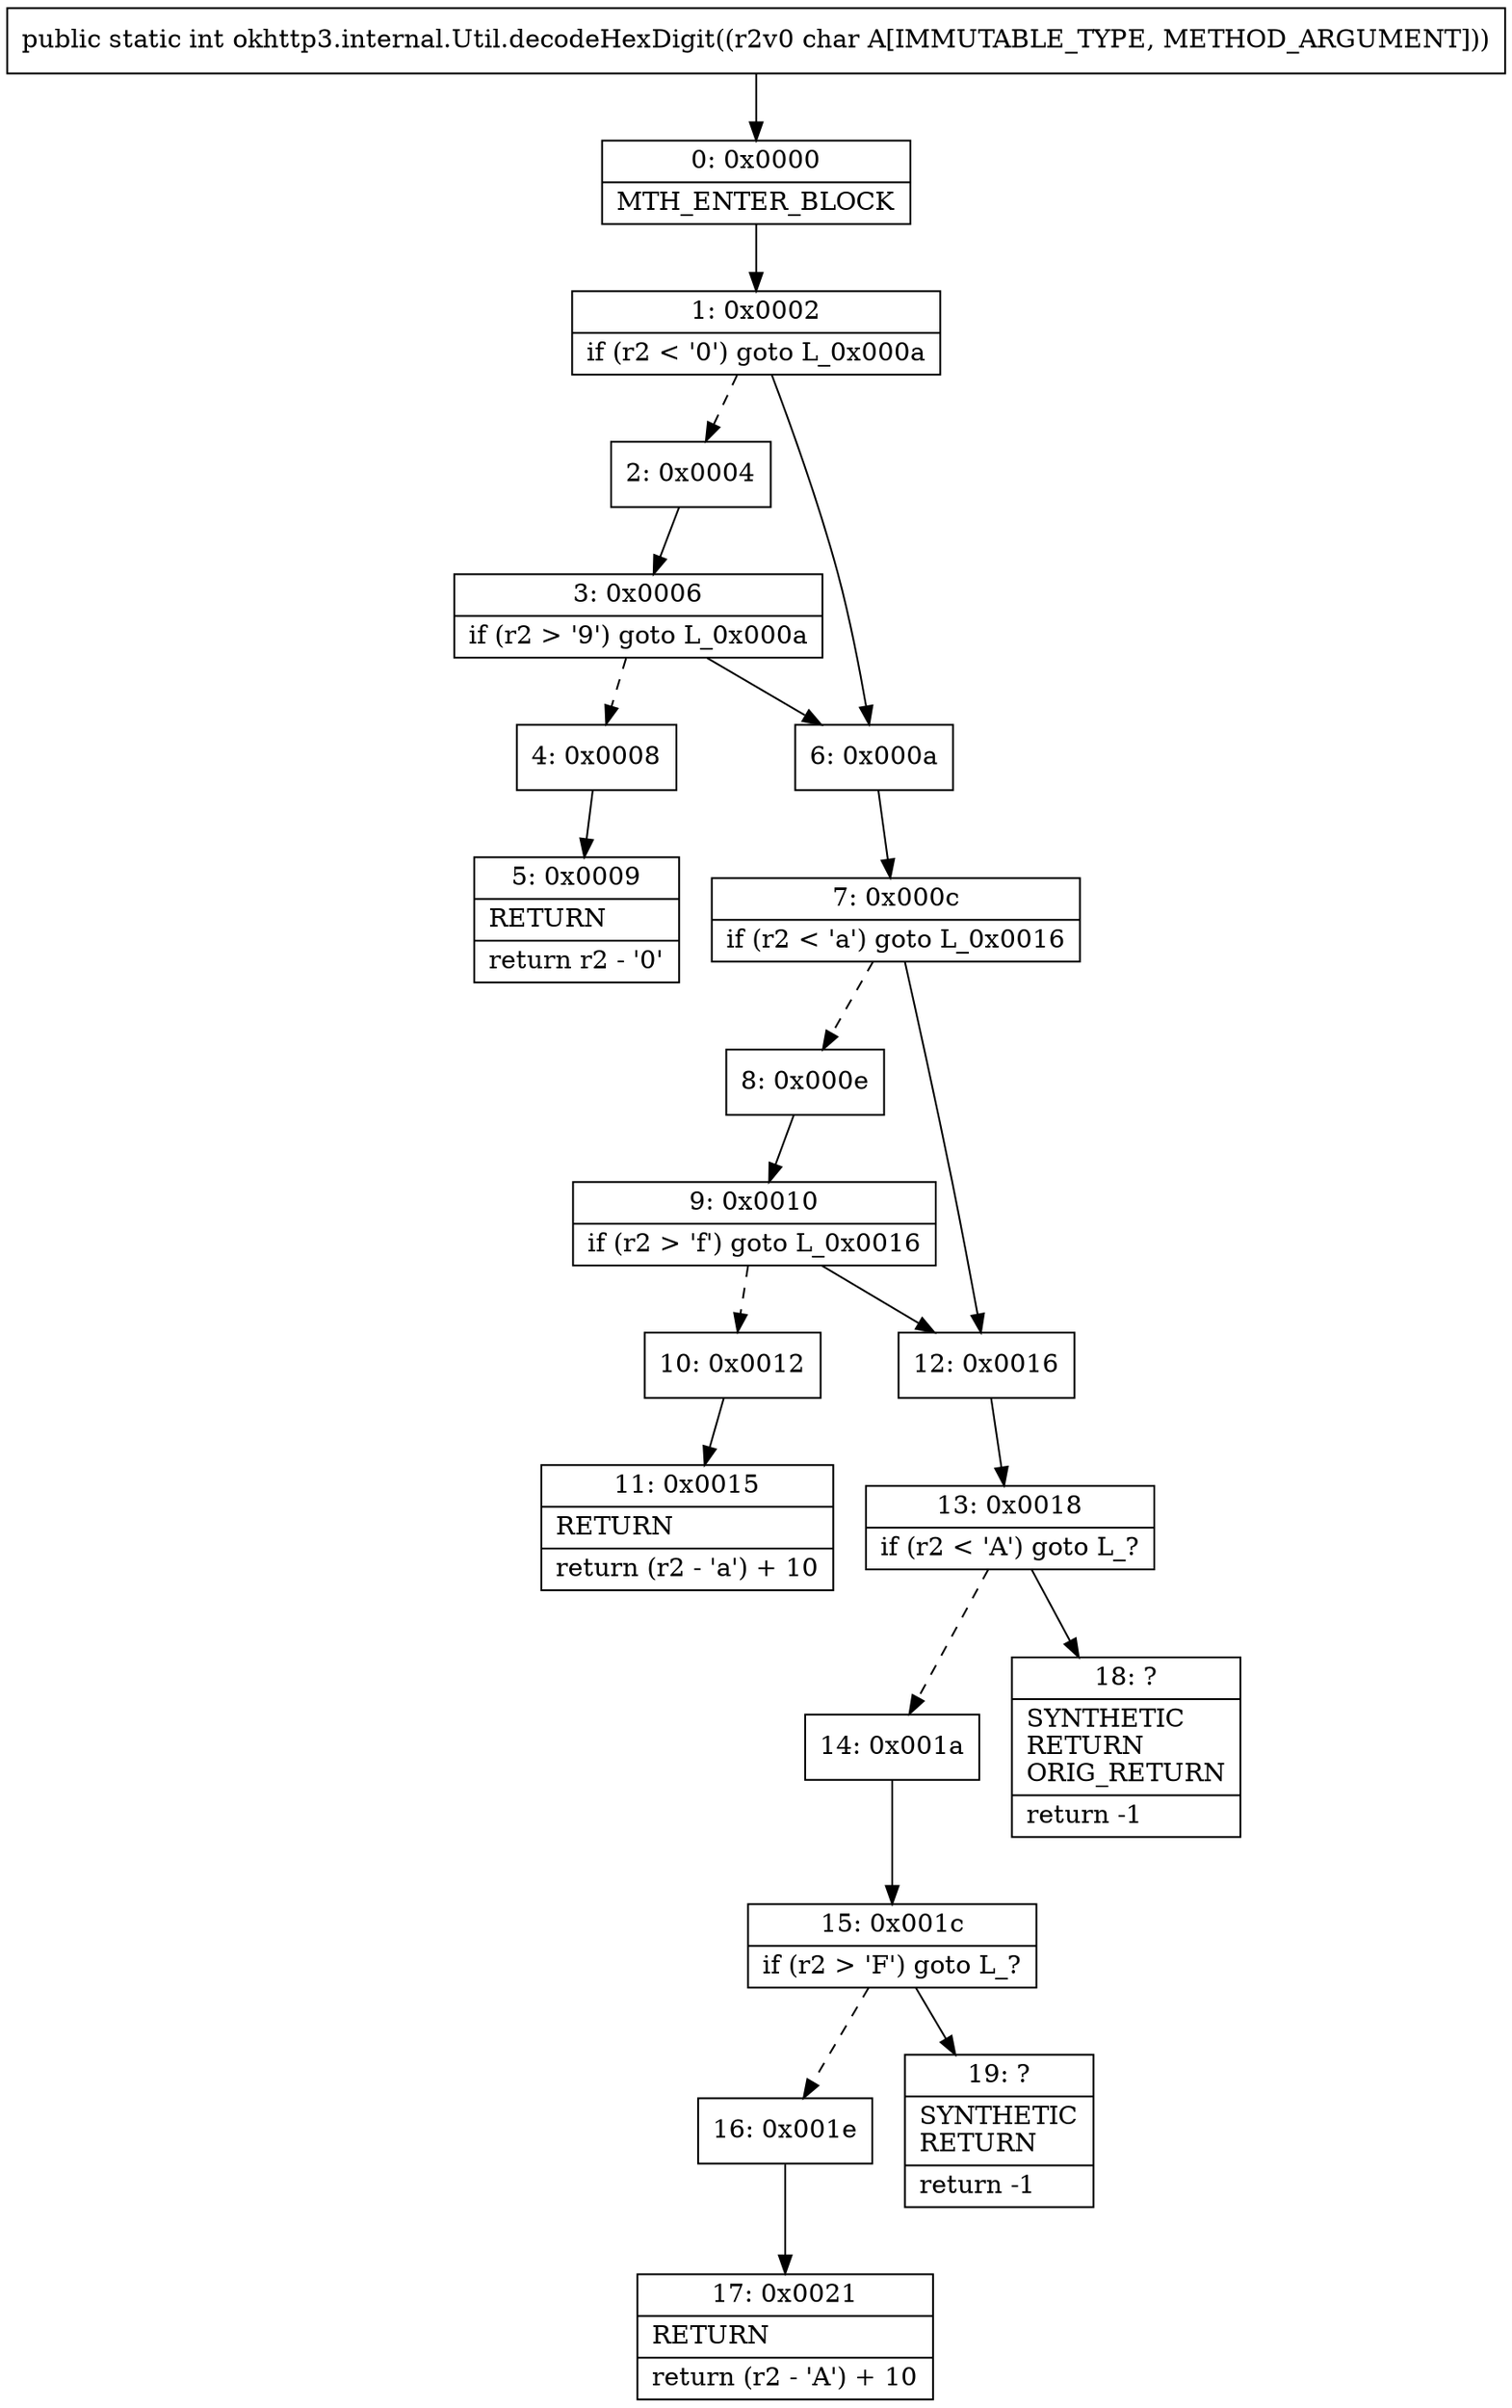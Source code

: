 digraph "CFG forokhttp3.internal.Util.decodeHexDigit(C)I" {
Node_0 [shape=record,label="{0\:\ 0x0000|MTH_ENTER_BLOCK\l}"];
Node_1 [shape=record,label="{1\:\ 0x0002|if (r2 \< '0') goto L_0x000a\l}"];
Node_2 [shape=record,label="{2\:\ 0x0004}"];
Node_3 [shape=record,label="{3\:\ 0x0006|if (r2 \> '9') goto L_0x000a\l}"];
Node_4 [shape=record,label="{4\:\ 0x0008}"];
Node_5 [shape=record,label="{5\:\ 0x0009|RETURN\l|return r2 \- '0'\l}"];
Node_6 [shape=record,label="{6\:\ 0x000a}"];
Node_7 [shape=record,label="{7\:\ 0x000c|if (r2 \< 'a') goto L_0x0016\l}"];
Node_8 [shape=record,label="{8\:\ 0x000e}"];
Node_9 [shape=record,label="{9\:\ 0x0010|if (r2 \> 'f') goto L_0x0016\l}"];
Node_10 [shape=record,label="{10\:\ 0x0012}"];
Node_11 [shape=record,label="{11\:\ 0x0015|RETURN\l|return (r2 \- 'a') + 10\l}"];
Node_12 [shape=record,label="{12\:\ 0x0016}"];
Node_13 [shape=record,label="{13\:\ 0x0018|if (r2 \< 'A') goto L_?\l}"];
Node_14 [shape=record,label="{14\:\ 0x001a}"];
Node_15 [shape=record,label="{15\:\ 0x001c|if (r2 \> 'F') goto L_?\l}"];
Node_16 [shape=record,label="{16\:\ 0x001e}"];
Node_17 [shape=record,label="{17\:\ 0x0021|RETURN\l|return (r2 \- 'A') + 10\l}"];
Node_18 [shape=record,label="{18\:\ ?|SYNTHETIC\lRETURN\lORIG_RETURN\l|return \-1\l}"];
Node_19 [shape=record,label="{19\:\ ?|SYNTHETIC\lRETURN\l|return \-1\l}"];
MethodNode[shape=record,label="{public static int okhttp3.internal.Util.decodeHexDigit((r2v0 char A[IMMUTABLE_TYPE, METHOD_ARGUMENT])) }"];
MethodNode -> Node_0;
Node_0 -> Node_1;
Node_1 -> Node_2[style=dashed];
Node_1 -> Node_6;
Node_2 -> Node_3;
Node_3 -> Node_4[style=dashed];
Node_3 -> Node_6;
Node_4 -> Node_5;
Node_6 -> Node_7;
Node_7 -> Node_8[style=dashed];
Node_7 -> Node_12;
Node_8 -> Node_9;
Node_9 -> Node_10[style=dashed];
Node_9 -> Node_12;
Node_10 -> Node_11;
Node_12 -> Node_13;
Node_13 -> Node_14[style=dashed];
Node_13 -> Node_18;
Node_14 -> Node_15;
Node_15 -> Node_16[style=dashed];
Node_15 -> Node_19;
Node_16 -> Node_17;
}

